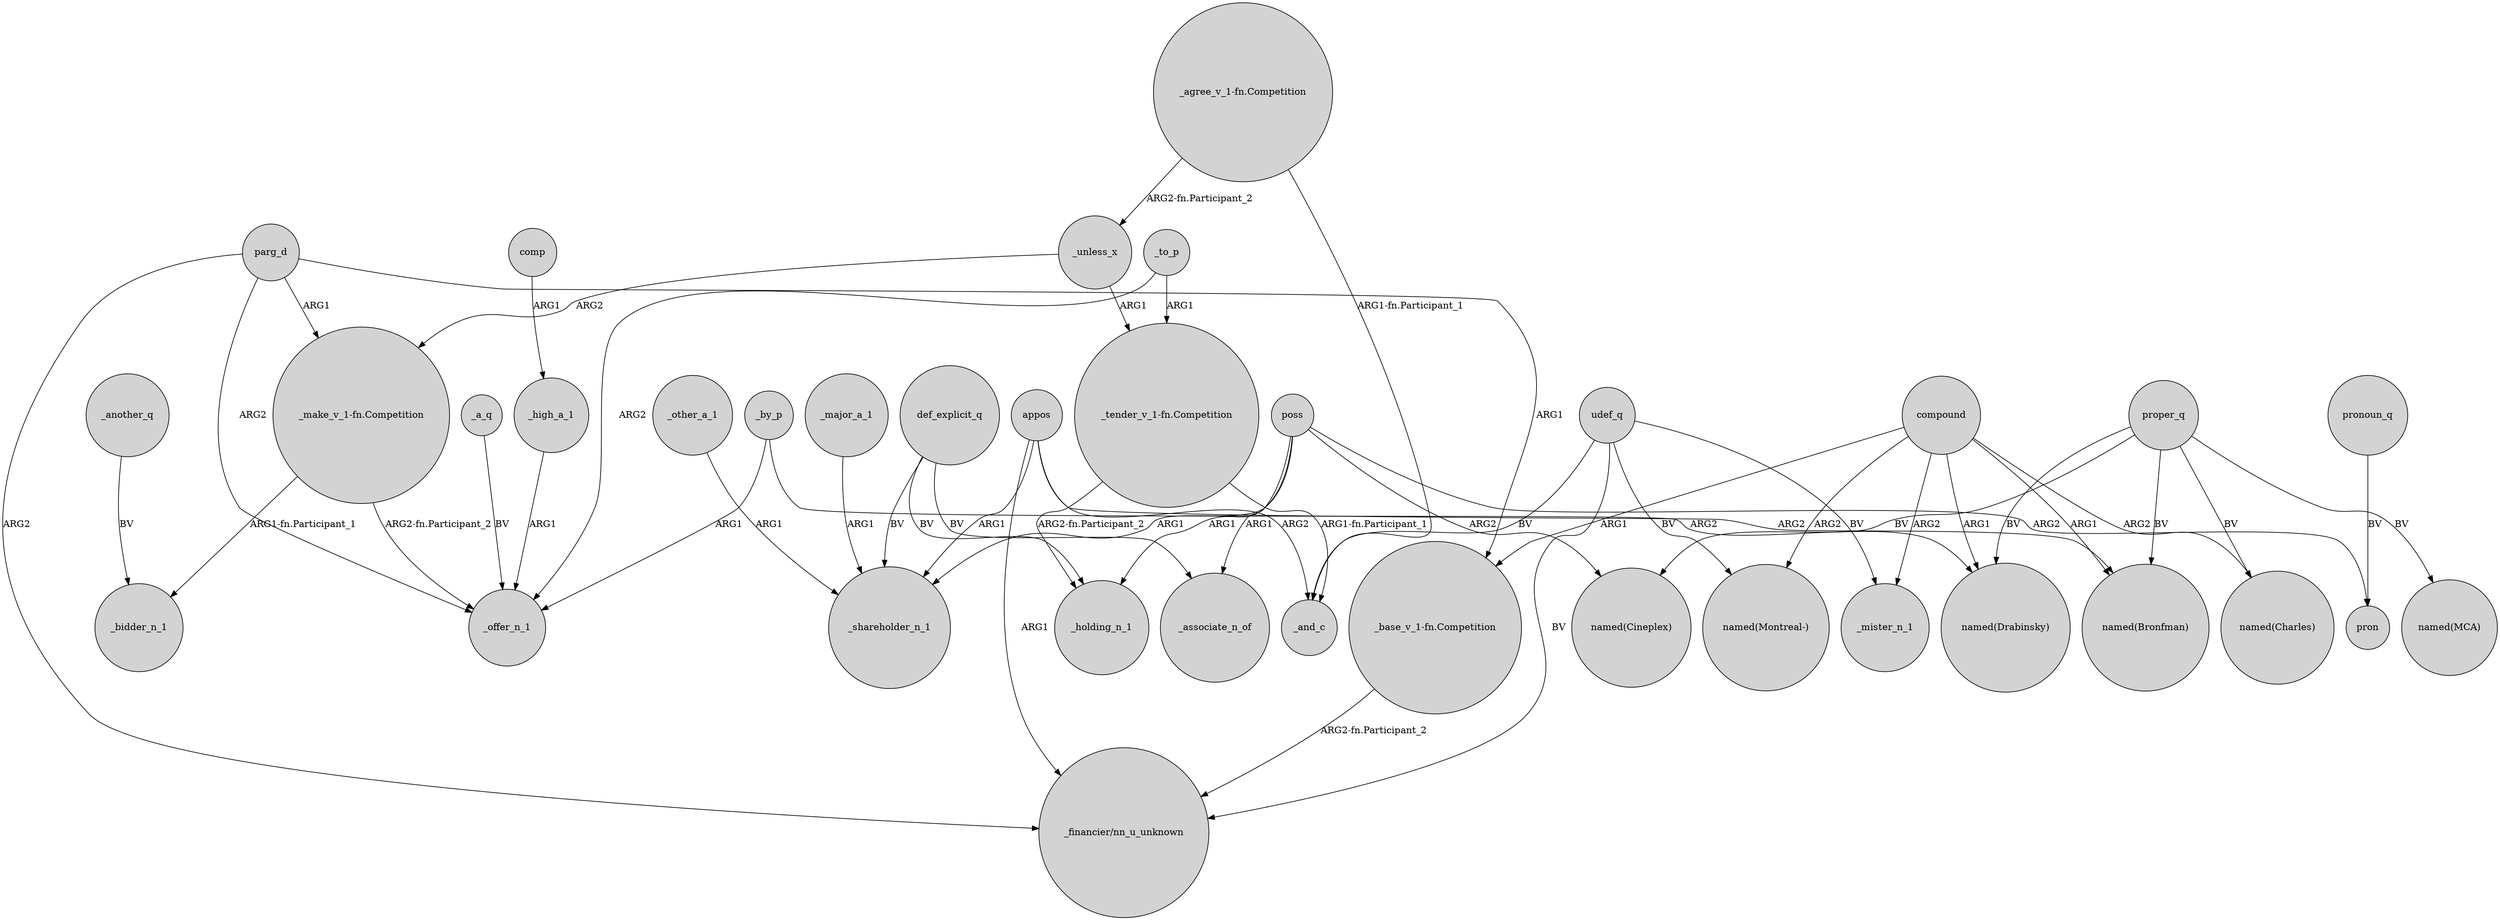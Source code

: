 digraph {
	node [shape=circle style=filled]
	_to_p -> _offer_n_1 [label=ARG2]
	proper_q -> "named(Cineplex)" [label=BV]
	compound -> _mister_n_1 [label=ARG2]
	_major_a_1 -> _shareholder_n_1 [label=ARG1]
	parg_d -> _offer_n_1 [label=ARG2]
	_unless_x -> "_tender_v_1-fn.Competition" [label=ARG1]
	appos -> _and_c [label=ARG2]
	"_agree_v_1-fn.Competition" -> _and_c [label="ARG1-fn.Participant_1"]
	parg_d -> "_make_v_1-fn.Competition" [label=ARG1]
	def_explicit_q -> _associate_n_of [label=BV]
	compound -> "named(Drabinsky)" [label=ARG1]
	poss -> "named(Cineplex)" [label=ARG2]
	_high_a_1 -> _offer_n_1 [label=ARG1]
	_by_p -> _offer_n_1 [label=ARG1]
	"_tender_v_1-fn.Competition" -> _and_c [label="ARG1-fn.Participant_1"]
	compound -> "named(Bronfman)" [label=ARG1]
	proper_q -> "named(Drabinsky)" [label=BV]
	udef_q -> _and_c [label=BV]
	udef_q -> _mister_n_1 [label=BV]
	proper_q -> "named(MCA)" [label=BV]
	"_make_v_1-fn.Competition" -> _offer_n_1 [label="ARG2-fn.Participant_2"]
	compound -> "named(Montreal-)" [label=ARG2]
	proper_q -> "named(Charles)" [label=BV]
	pronoun_q -> pron [label=BV]
	parg_d -> "_financier/nn_u_unknown" [label=ARG2]
	udef_q -> "_financier/nn_u_unknown" [label=BV]
	poss -> pron [label=ARG2]
	def_explicit_q -> _shareholder_n_1 [label=BV]
	_to_p -> "_tender_v_1-fn.Competition" [label=ARG1]
	_other_a_1 -> _shareholder_n_1 [label=ARG1]
	_unless_x -> "_make_v_1-fn.Competition" [label=ARG2]
	comp -> _high_a_1 [label=ARG1]
	poss -> _shareholder_n_1 [label=ARG1]
	_by_p -> "named(Drabinsky)" [label=ARG2]
	compound -> "_base_v_1-fn.Competition" [label=ARG1]
	appos -> "_financier/nn_u_unknown" [label=ARG1]
	def_explicit_q -> _holding_n_1 [label=BV]
	poss -> _holding_n_1 [label=ARG1]
	udef_q -> "named(Montreal-)" [label=BV]
	compound -> "named(Charles)" [label=ARG2]
	appos -> _shareholder_n_1 [label=ARG1]
	_a_q -> _offer_n_1 [label=BV]
	_another_q -> _bidder_n_1 [label=BV]
	"_tender_v_1-fn.Competition" -> _holding_n_1 [label="ARG2-fn.Participant_2"]
	"_agree_v_1-fn.Competition" -> _unless_x [label="ARG2-fn.Participant_2"]
	proper_q -> "named(Bronfman)" [label=BV]
	appos -> "named(Bronfman)" [label=ARG2]
	"_base_v_1-fn.Competition" -> "_financier/nn_u_unknown" [label="ARG2-fn.Participant_2"]
	poss -> _associate_n_of [label=ARG1]
	parg_d -> "_base_v_1-fn.Competition" [label=ARG1]
	"_make_v_1-fn.Competition" -> _bidder_n_1 [label="ARG1-fn.Participant_1"]
}
